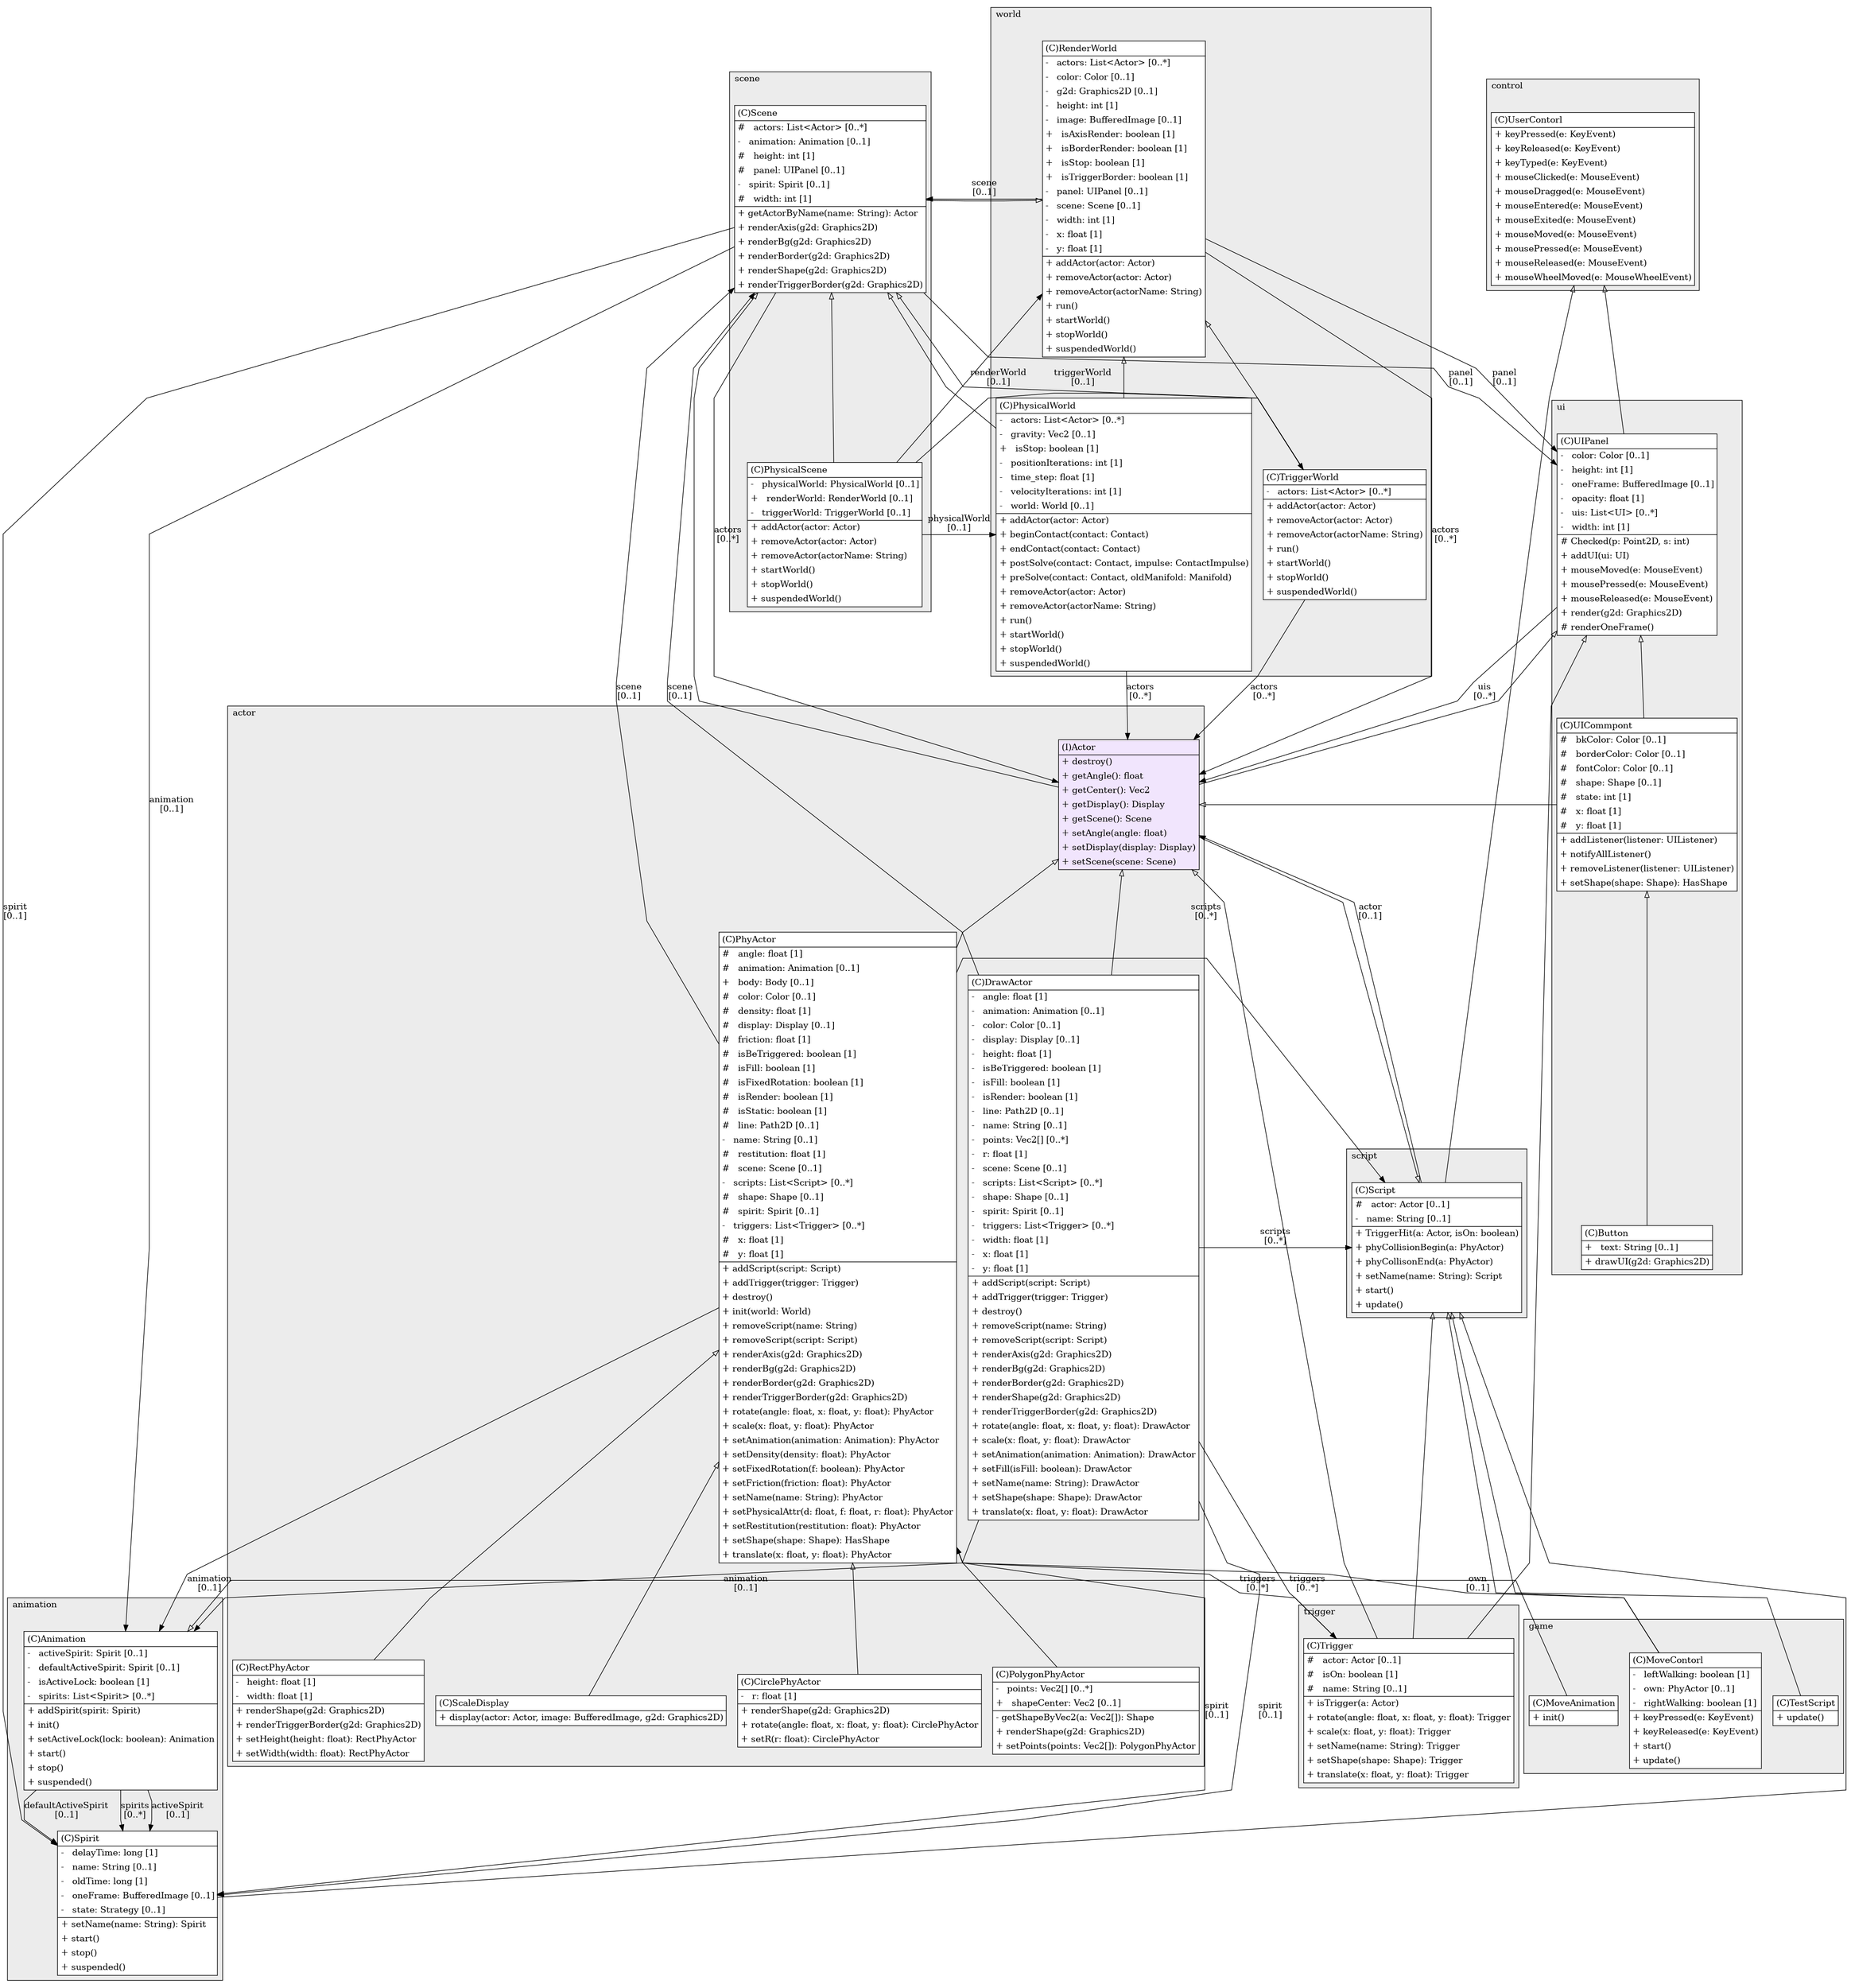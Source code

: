 @startuml

/' diagram meta data start
config=StructureConfiguration;
{
  "projectClassification": {
    "searchMode": "OpenProject", // OpenProject, AllProjects
    "includedProjects": "",
    "pathEndKeywords": "*.impl",
    "isClientPath": "",
    "isClientName": "",
    "isTestPath": "",
    "isTestName": "",
    "isMappingPath": "",
    "isMappingName": "",
    "isDataAccessPath": "",
    "isDataAccessName": "",
    "isDataStructurePath": "",
    "isDataStructureName": "",
    "isInterfaceStructuresPath": "",
    "isInterfaceStructuresName": "",
    "isEntryPointPath": "",
    "isEntryPointName": ""
  },
  "graphRestriction": {
    "classPackageExcludeFilter": "",
    "classPackageIncludeFilter": "",
    "classNameExcludeFilter": "",
    "classNameIncludeFilter": "",
    "methodNameExcludeFilter": "",
    "methodNameIncludeFilter": "",
    "removeByInheritance": "", // inheritance/annotation based filtering is done in a second step
    "removeByAnnotation": "",
    "removeByClassPackage": "", // cleanup the graph after inheritance/annotation based filtering is done
    "removeByClassName": "",
    "cutMappings": false,
    "cutEnum": true,
    "cutTests": true,
    "cutClient": true,
    "cutDataAccess": false,
    "cutInterfaceStructures": false,
    "cutDataStructures": false,
    "cutGetterAndSetter": true,
    "cutConstructors": true
  },
  "graphTraversal": {
    "forwardDepth": 6,
    "backwardDepth": 6,
    "classPackageExcludeFilter": "",
    "classPackageIncludeFilter": "",
    "classNameExcludeFilter": "",
    "classNameIncludeFilter": "",
    "methodNameExcludeFilter": "",
    "methodNameIncludeFilter": "",
    "hideMappings": false,
    "hideDataStructures": false,
    "hidePrivateMethods": true,
    "hideInterfaceCalls": true, // indirection: implementation -> interface (is hidden) -> implementation
    "onlyShowApplicationEntryPoints": false // root node is included
  },
  "details": {
    "aggregation": "GroupByClass", // ByClass, GroupByClass, None
    "showClassGenericTypes": true,
    "showMethods": true,
    "showMethodParameterNames": true,
    "showMethodParameterTypes": true,
    "showMethodReturnType": true,
    "showPackageLevels": 2,
    "showDetailedClassStructure": true
  },
  "rootClass": "actor.Actor"
}
diagram meta data end '/



digraph g {
    rankdir="TB"
    splines=polyline
    

'nodes 
subgraph cluster_1059891784 { 
   	label=trigger
	labeljust=l
	fillcolor="#ececec"
	style=filled
   
   Trigger1059891784[
	label=<<TABLE BORDER="1" CELLBORDER="0" CELLPADDING="4" CELLSPACING="0">
<TR><TD ALIGN="LEFT" >(C)Trigger</TD></TR>
<HR/>
<TR><TD ALIGN="LEFT" >#   actor: Actor [0..1]</TD></TR>
<TR><TD ALIGN="LEFT" >#   isOn: boolean [1]</TD></TR>
<TR><TD ALIGN="LEFT" >#   name: String [0..1]</TD></TR>
<HR/>
<TR><TD ALIGN="LEFT" >+ isTrigger(a: Actor)</TD></TR>
<TR><TD ALIGN="LEFT" >+ rotate(angle: float, x: float, y: float): Trigger</TD></TR>
<TR><TD ALIGN="LEFT" >+ scale(x: float, y: float): Trigger</TD></TR>
<TR><TD ALIGN="LEFT" >+ setName(name: String): Trigger</TD></TR>
<TR><TD ALIGN="LEFT" >+ setShape(shape: Shape): Trigger</TD></TR>
<TR><TD ALIGN="LEFT" >+ translate(x: float, y: float): Trigger</TD></TR>
</TABLE>>
	style=filled
	margin=0
	shape=plaintext
	fillcolor="#FFFFFF"
];
} 

subgraph cluster_109254796 { 
   	label=scene
	labeljust=l
	fillcolor="#ececec"
	style=filled
   
   PhysicalScene109254796[
	label=<<TABLE BORDER="1" CELLBORDER="0" CELLPADDING="4" CELLSPACING="0">
<TR><TD ALIGN="LEFT" >(C)PhysicalScene</TD></TR>
<HR/>
<TR><TD ALIGN="LEFT" >-   physicalWorld: PhysicalWorld [0..1]</TD></TR>
<TR><TD ALIGN="LEFT" >+   renderWorld: RenderWorld [0..1]</TD></TR>
<TR><TD ALIGN="LEFT" >-   triggerWorld: TriggerWorld [0..1]</TD></TR>
<HR/>
<TR><TD ALIGN="LEFT" >+ addActor(actor: Actor)</TD></TR>
<TR><TD ALIGN="LEFT" >+ removeActor(actor: Actor)</TD></TR>
<TR><TD ALIGN="LEFT" >+ removeActor(actorName: String)</TD></TR>
<TR><TD ALIGN="LEFT" >+ startWorld()</TD></TR>
<TR><TD ALIGN="LEFT" >+ stopWorld()</TD></TR>
<TR><TD ALIGN="LEFT" >+ suspendedWorld()</TD></TR>
</TABLE>>
	style=filled
	margin=0
	shape=plaintext
	fillcolor="#FFFFFF"
];

Scene109254796[
	label=<<TABLE BORDER="1" CELLBORDER="0" CELLPADDING="4" CELLSPACING="0">
<TR><TD ALIGN="LEFT" >(C)Scene</TD></TR>
<HR/>
<TR><TD ALIGN="LEFT" >#   actors: List&lt;Actor&gt; [0..*]</TD></TR>
<TR><TD ALIGN="LEFT" >-   animation: Animation [0..1]</TD></TR>
<TR><TD ALIGN="LEFT" >#   height: int [1]</TD></TR>
<TR><TD ALIGN="LEFT" >#   panel: UIPanel [0..1]</TD></TR>
<TR><TD ALIGN="LEFT" >-   spirit: Spirit [0..1]</TD></TR>
<TR><TD ALIGN="LEFT" >#   width: int [1]</TD></TR>
<HR/>
<TR><TD ALIGN="LEFT" >+ getActorByName(name: String): Actor</TD></TR>
<TR><TD ALIGN="LEFT" >+ renderAxis(g2d: Graphics2D)</TD></TR>
<TR><TD ALIGN="LEFT" >+ renderBg(g2d: Graphics2D)</TD></TR>
<TR><TD ALIGN="LEFT" >+ renderBorder(g2d: Graphics2D)</TD></TR>
<TR><TD ALIGN="LEFT" >+ renderShape(g2d: Graphics2D)</TD></TR>
<TR><TD ALIGN="LEFT" >+ renderTriggerBorder(g2d: Graphics2D)</TD></TR>
</TABLE>>
	style=filled
	margin=0
	shape=plaintext
	fillcolor="#FFFFFF"
];
} 

subgraph cluster_1118509956 { 
   	label=animation
	labeljust=l
	fillcolor="#ececec"
	style=filled
   
   Animation1118509956[
	label=<<TABLE BORDER="1" CELLBORDER="0" CELLPADDING="4" CELLSPACING="0">
<TR><TD ALIGN="LEFT" >(C)Animation</TD></TR>
<HR/>
<TR><TD ALIGN="LEFT" >-   activeSpirit: Spirit [0..1]</TD></TR>
<TR><TD ALIGN="LEFT" >-   defaultActiveSpirit: Spirit [0..1]</TD></TR>
<TR><TD ALIGN="LEFT" >-   isActiveLock: boolean [1]</TD></TR>
<TR><TD ALIGN="LEFT" >-   spirits: List&lt;Spirit&gt; [0..*]</TD></TR>
<HR/>
<TR><TD ALIGN="LEFT" >+ addSpirit(spirit: Spirit)</TD></TR>
<TR><TD ALIGN="LEFT" >+ init()</TD></TR>
<TR><TD ALIGN="LEFT" >+ setActiveLock(lock: boolean): Animation</TD></TR>
<TR><TD ALIGN="LEFT" >+ start()</TD></TR>
<TR><TD ALIGN="LEFT" >+ stop()</TD></TR>
<TR><TD ALIGN="LEFT" >+ suspended()</TD></TR>
</TABLE>>
	style=filled
	margin=0
	shape=plaintext
	fillcolor="#FFFFFF"
];

Spirit1118509956[
	label=<<TABLE BORDER="1" CELLBORDER="0" CELLPADDING="4" CELLSPACING="0">
<TR><TD ALIGN="LEFT" >(C)Spirit</TD></TR>
<HR/>
<TR><TD ALIGN="LEFT" >-   delayTime: long [1]</TD></TR>
<TR><TD ALIGN="LEFT" >-   name: String [0..1]</TD></TR>
<TR><TD ALIGN="LEFT" >-   oldTime: long [1]</TD></TR>
<TR><TD ALIGN="LEFT" >-   oneFrame: BufferedImage [0..1]</TD></TR>
<TR><TD ALIGN="LEFT" >-   state: Strategy [0..1]</TD></TR>
<HR/>
<TR><TD ALIGN="LEFT" >+ setName(name: String): Spirit</TD></TR>
<TR><TD ALIGN="LEFT" >+ start()</TD></TR>
<TR><TD ALIGN="LEFT" >+ stop()</TD></TR>
<TR><TD ALIGN="LEFT" >+ suspended()</TD></TR>
</TABLE>>
	style=filled
	margin=0
	shape=plaintext
	fillcolor="#FFFFFF"
];
} 

subgraph cluster_113318802 { 
   	label=world
	labeljust=l
	fillcolor="#ececec"
	style=filled
   
   PhysicalWorld113318802[
	label=<<TABLE BORDER="1" CELLBORDER="0" CELLPADDING="4" CELLSPACING="0">
<TR><TD ALIGN="LEFT" >(C)PhysicalWorld</TD></TR>
<HR/>
<TR><TD ALIGN="LEFT" >-   actors: List&lt;Actor&gt; [0..*]</TD></TR>
<TR><TD ALIGN="LEFT" >-   gravity: Vec2 [0..1]</TD></TR>
<TR><TD ALIGN="LEFT" >+   isStop: boolean [1]</TD></TR>
<TR><TD ALIGN="LEFT" >-   positionIterations: int [1]</TD></TR>
<TR><TD ALIGN="LEFT" >-   time_step: float [1]</TD></TR>
<TR><TD ALIGN="LEFT" >-   velocityIterations: int [1]</TD></TR>
<TR><TD ALIGN="LEFT" >-   world: World [0..1]</TD></TR>
<HR/>
<TR><TD ALIGN="LEFT" >+ addActor(actor: Actor)</TD></TR>
<TR><TD ALIGN="LEFT" >+ beginContact(contact: Contact)</TD></TR>
<TR><TD ALIGN="LEFT" >+ endContact(contact: Contact)</TD></TR>
<TR><TD ALIGN="LEFT" >+ postSolve(contact: Contact, impulse: ContactImpulse)</TD></TR>
<TR><TD ALIGN="LEFT" >+ preSolve(contact: Contact, oldManifold: Manifold)</TD></TR>
<TR><TD ALIGN="LEFT" >+ removeActor(actor: Actor)</TD></TR>
<TR><TD ALIGN="LEFT" >+ removeActor(actorName: String)</TD></TR>
<TR><TD ALIGN="LEFT" >+ run()</TD></TR>
<TR><TD ALIGN="LEFT" >+ startWorld()</TD></TR>
<TR><TD ALIGN="LEFT" >+ stopWorld()</TD></TR>
<TR><TD ALIGN="LEFT" >+ suspendedWorld()</TD></TR>
</TABLE>>
	style=filled
	margin=0
	shape=plaintext
	fillcolor="#FFFFFF"
];

RenderWorld113318802[
	label=<<TABLE BORDER="1" CELLBORDER="0" CELLPADDING="4" CELLSPACING="0">
<TR><TD ALIGN="LEFT" >(C)RenderWorld</TD></TR>
<HR/>
<TR><TD ALIGN="LEFT" >-   actors: List&lt;Actor&gt; [0..*]</TD></TR>
<TR><TD ALIGN="LEFT" >-   color: Color [0..1]</TD></TR>
<TR><TD ALIGN="LEFT" >-   g2d: Graphics2D [0..1]</TD></TR>
<TR><TD ALIGN="LEFT" >-   height: int [1]</TD></TR>
<TR><TD ALIGN="LEFT" >-   image: BufferedImage [0..1]</TD></TR>
<TR><TD ALIGN="LEFT" >+   isAxisRender: boolean [1]</TD></TR>
<TR><TD ALIGN="LEFT" >+   isBorderRender: boolean [1]</TD></TR>
<TR><TD ALIGN="LEFT" >+   isStop: boolean [1]</TD></TR>
<TR><TD ALIGN="LEFT" >+   isTriggerBorder: boolean [1]</TD></TR>
<TR><TD ALIGN="LEFT" >-   panel: UIPanel [0..1]</TD></TR>
<TR><TD ALIGN="LEFT" >-   scene: Scene [0..1]</TD></TR>
<TR><TD ALIGN="LEFT" >-   width: int [1]</TD></TR>
<TR><TD ALIGN="LEFT" >-   x: float [1]</TD></TR>
<TR><TD ALIGN="LEFT" >-   y: float [1]</TD></TR>
<HR/>
<TR><TD ALIGN="LEFT" >+ addActor(actor: Actor)</TD></TR>
<TR><TD ALIGN="LEFT" >+ removeActor(actor: Actor)</TD></TR>
<TR><TD ALIGN="LEFT" >+ removeActor(actorName: String)</TD></TR>
<TR><TD ALIGN="LEFT" >+ run()</TD></TR>
<TR><TD ALIGN="LEFT" >+ startWorld()</TD></TR>
<TR><TD ALIGN="LEFT" >+ stopWorld()</TD></TR>
<TR><TD ALIGN="LEFT" >+ suspendedWorld()</TD></TR>
</TABLE>>
	style=filled
	margin=0
	shape=plaintext
	fillcolor="#FFFFFF"
];

TriggerWorld113318802[
	label=<<TABLE BORDER="1" CELLBORDER="0" CELLPADDING="4" CELLSPACING="0">
<TR><TD ALIGN="LEFT" >(C)TriggerWorld</TD></TR>
<HR/>
<TR><TD ALIGN="LEFT" >-   actors: List&lt;Actor&gt; [0..*]</TD></TR>
<HR/>
<TR><TD ALIGN="LEFT" >+ addActor(actor: Actor)</TD></TR>
<TR><TD ALIGN="LEFT" >+ removeActor(actor: Actor)</TD></TR>
<TR><TD ALIGN="LEFT" >+ removeActor(actorName: String)</TD></TR>
<TR><TD ALIGN="LEFT" >+ run()</TD></TR>
<TR><TD ALIGN="LEFT" >+ startWorld()</TD></TR>
<TR><TD ALIGN="LEFT" >+ stopWorld()</TD></TR>
<TR><TD ALIGN="LEFT" >+ suspendedWorld()</TD></TR>
</TABLE>>
	style=filled
	margin=0
	shape=plaintext
	fillcolor="#FFFFFF"
];
} 

subgraph cluster_3165170 { 
   	label=game
	labeljust=l
	fillcolor="#ececec"
	style=filled
   
   MoveAnimation3165170[
	label=<<TABLE BORDER="1" CELLBORDER="0" CELLPADDING="4" CELLSPACING="0">
<TR><TD ALIGN="LEFT" >(C)MoveAnimation</TD></TR>
<HR/>
<TR><TD ALIGN="LEFT" >+ init()</TD></TR>
</TABLE>>
	style=filled
	margin=0
	shape=plaintext
	fillcolor="#FFFFFF"
];

MoveContorl3165170[
	label=<<TABLE BORDER="1" CELLBORDER="0" CELLPADDING="4" CELLSPACING="0">
<TR><TD ALIGN="LEFT" >(C)MoveContorl</TD></TR>
<HR/>
<TR><TD ALIGN="LEFT" >-   leftWalking: boolean [1]</TD></TR>
<TR><TD ALIGN="LEFT" >-   own: PhyActor [0..1]</TD></TR>
<TR><TD ALIGN="LEFT" >-   rightWalking: boolean [1]</TD></TR>
<HR/>
<TR><TD ALIGN="LEFT" >+ keyPressed(e: KeyEvent)</TD></TR>
<TR><TD ALIGN="LEFT" >+ keyReleased(e: KeyEvent)</TD></TR>
<TR><TD ALIGN="LEFT" >+ start()</TD></TR>
<TR><TD ALIGN="LEFT" >+ update()</TD></TR>
</TABLE>>
	style=filled
	margin=0
	shape=plaintext
	fillcolor="#FFFFFF"
];

TestScript3165170[
	label=<<TABLE BORDER="1" CELLBORDER="0" CELLPADDING="4" CELLSPACING="0">
<TR><TD ALIGN="LEFT" >(C)TestScript</TD></TR>
<HR/>
<TR><TD ALIGN="LEFT" >+ update()</TD></TR>
</TABLE>>
	style=filled
	margin=0
	shape=plaintext
	fillcolor="#FFFFFF"
];
} 

subgraph cluster_3732 { 
   	label=ui
	labeljust=l
	fillcolor="#ececec"
	style=filled
   
   Button3732[
	label=<<TABLE BORDER="1" CELLBORDER="0" CELLPADDING="4" CELLSPACING="0">
<TR><TD ALIGN="LEFT" >(C)Button</TD></TR>
<HR/>
<TR><TD ALIGN="LEFT" >+   text: String [0..1]</TD></TR>
<HR/>
<TR><TD ALIGN="LEFT" >+ drawUI(g2d: Graphics2D)</TD></TR>
</TABLE>>
	style=filled
	margin=0
	shape=plaintext
	fillcolor="#FFFFFF"
];

UICommpont3732[
	label=<<TABLE BORDER="1" CELLBORDER="0" CELLPADDING="4" CELLSPACING="0">
<TR><TD ALIGN="LEFT" >(C)UICommpont</TD></TR>
<HR/>
<TR><TD ALIGN="LEFT" >#   bkColor: Color [0..1]</TD></TR>
<TR><TD ALIGN="LEFT" >#   borderColor: Color [0..1]</TD></TR>
<TR><TD ALIGN="LEFT" >#   fontColor: Color [0..1]</TD></TR>
<TR><TD ALIGN="LEFT" >#   shape: Shape [0..1]</TD></TR>
<TR><TD ALIGN="LEFT" >#   state: int [1]</TD></TR>
<TR><TD ALIGN="LEFT" >#   x: float [1]</TD></TR>
<TR><TD ALIGN="LEFT" >#   y: float [1]</TD></TR>
<HR/>
<TR><TD ALIGN="LEFT" >+ addListener(listener: UIListener)</TD></TR>
<TR><TD ALIGN="LEFT" >+ notifyAllListener()</TD></TR>
<TR><TD ALIGN="LEFT" >+ removeListener(listener: UIListener)</TD></TR>
<TR><TD ALIGN="LEFT" >+ setShape(shape: Shape): HasShape</TD></TR>
</TABLE>>
	style=filled
	margin=0
	shape=plaintext
	fillcolor="#FFFFFF"
];

UIPanel3732[
	label=<<TABLE BORDER="1" CELLBORDER="0" CELLPADDING="4" CELLSPACING="0">
<TR><TD ALIGN="LEFT" >(C)UIPanel</TD></TR>
<HR/>
<TR><TD ALIGN="LEFT" >-   color: Color [0..1]</TD></TR>
<TR><TD ALIGN="LEFT" >-   height: int [1]</TD></TR>
<TR><TD ALIGN="LEFT" >-   oneFrame: BufferedImage [0..1]</TD></TR>
<TR><TD ALIGN="LEFT" >-   opacity: float [1]</TD></TR>
<TR><TD ALIGN="LEFT" >-   uis: List&lt;UI&gt; [0..*]</TD></TR>
<TR><TD ALIGN="LEFT" >-   width: int [1]</TD></TR>
<HR/>
<TR><TD ALIGN="LEFT" ># Checked(p: Point2D, s: int)</TD></TR>
<TR><TD ALIGN="LEFT" >+ addUI(ui: UI)</TD></TR>
<TR><TD ALIGN="LEFT" >+ mouseMoved(e: MouseEvent)</TD></TR>
<TR><TD ALIGN="LEFT" >+ mousePressed(e: MouseEvent)</TD></TR>
<TR><TD ALIGN="LEFT" >+ mouseReleased(e: MouseEvent)</TD></TR>
<TR><TD ALIGN="LEFT" >+ render(g2d: Graphics2D)</TD></TR>
<TR><TD ALIGN="LEFT" ># renderOneFrame()</TD></TR>
</TABLE>>
	style=filled
	margin=0
	shape=plaintext
	fillcolor="#FFFFFF"
];
} 

subgraph cluster_907685685 { 
   	label=script
	labeljust=l
	fillcolor="#ececec"
	style=filled
   
   Script907685685[
	label=<<TABLE BORDER="1" CELLBORDER="0" CELLPADDING="4" CELLSPACING="0">
<TR><TD ALIGN="LEFT" >(C)Script</TD></TR>
<HR/>
<TR><TD ALIGN="LEFT" >#   actor: Actor [0..1]</TD></TR>
<TR><TD ALIGN="LEFT" >-   name: String [0..1]</TD></TR>
<HR/>
<TR><TD ALIGN="LEFT" >+ TriggerHit(a: Actor, isOn: boolean)</TD></TR>
<TR><TD ALIGN="LEFT" >+ phyCollisionBegin(a: PhyActor)</TD></TR>
<TR><TD ALIGN="LEFT" >+ phyCollisonEnd(a: PhyActor)</TD></TR>
<TR><TD ALIGN="LEFT" >+ setName(name: String): Script</TD></TR>
<TR><TD ALIGN="LEFT" >+ start()</TD></TR>
<TR><TD ALIGN="LEFT" >+ update()</TD></TR>
</TABLE>>
	style=filled
	margin=0
	shape=plaintext
	fillcolor="#FFFFFF"
];
} 

subgraph cluster_92645877 { 
   	label=actor
	labeljust=l
	fillcolor="#ececec"
	style=filled
   
   Actor92645877[
	label=<<TABLE BORDER="1" CELLBORDER="0" CELLPADDING="4" CELLSPACING="0">
<TR><TD ALIGN="LEFT" >(I)Actor</TD></TR>
<HR/>
<TR><TD ALIGN="LEFT" >+ destroy()</TD></TR>
<TR><TD ALIGN="LEFT" >+ getAngle(): float</TD></TR>
<TR><TD ALIGN="LEFT" >+ getCenter(): Vec2</TD></TR>
<TR><TD ALIGN="LEFT" >+ getDisplay(): Display</TD></TR>
<TR><TD ALIGN="LEFT" >+ getScene(): Scene</TD></TR>
<TR><TD ALIGN="LEFT" >+ setAngle(angle: float)</TD></TR>
<TR><TD ALIGN="LEFT" >+ setDisplay(display: Display)</TD></TR>
<TR><TD ALIGN="LEFT" >+ setScene(scene: Scene)</TD></TR>
</TABLE>>
	style=filled
	margin=0
	shape=plaintext
	fillcolor="#F1E5FD"
];

CirclePhyActor92645877[
	label=<<TABLE BORDER="1" CELLBORDER="0" CELLPADDING="4" CELLSPACING="0">
<TR><TD ALIGN="LEFT" >(C)CirclePhyActor</TD></TR>
<HR/>
<TR><TD ALIGN="LEFT" >-   r: float [1]</TD></TR>
<HR/>
<TR><TD ALIGN="LEFT" >+ renderShape(g2d: Graphics2D)</TD></TR>
<TR><TD ALIGN="LEFT" >+ rotate(angle: float, x: float, y: float): CirclePhyActor</TD></TR>
<TR><TD ALIGN="LEFT" >+ setR(r: float): CirclePhyActor</TD></TR>
</TABLE>>
	style=filled
	margin=0
	shape=plaintext
	fillcolor="#FFFFFF"
];

DrawActor92645877[
	label=<<TABLE BORDER="1" CELLBORDER="0" CELLPADDING="4" CELLSPACING="0">
<TR><TD ALIGN="LEFT" >(C)DrawActor</TD></TR>
<HR/>
<TR><TD ALIGN="LEFT" >-   angle: float [1]</TD></TR>
<TR><TD ALIGN="LEFT" >-   animation: Animation [0..1]</TD></TR>
<TR><TD ALIGN="LEFT" >-   color: Color [0..1]</TD></TR>
<TR><TD ALIGN="LEFT" >-   display: Display [0..1]</TD></TR>
<TR><TD ALIGN="LEFT" >-   height: float [1]</TD></TR>
<TR><TD ALIGN="LEFT" >-   isBeTriggered: boolean [1]</TD></TR>
<TR><TD ALIGN="LEFT" >-   isFill: boolean [1]</TD></TR>
<TR><TD ALIGN="LEFT" >-   isRender: boolean [1]</TD></TR>
<TR><TD ALIGN="LEFT" >-   line: Path2D [0..1]</TD></TR>
<TR><TD ALIGN="LEFT" >-   name: String [0..1]</TD></TR>
<TR><TD ALIGN="LEFT" >-   points: Vec2[] [0..*]</TD></TR>
<TR><TD ALIGN="LEFT" >-   r: float [1]</TD></TR>
<TR><TD ALIGN="LEFT" >-   scene: Scene [0..1]</TD></TR>
<TR><TD ALIGN="LEFT" >-   scripts: List&lt;Script&gt; [0..*]</TD></TR>
<TR><TD ALIGN="LEFT" >-   shape: Shape [0..1]</TD></TR>
<TR><TD ALIGN="LEFT" >-   spirit: Spirit [0..1]</TD></TR>
<TR><TD ALIGN="LEFT" >-   triggers: List&lt;Trigger&gt; [0..*]</TD></TR>
<TR><TD ALIGN="LEFT" >-   width: float [1]</TD></TR>
<TR><TD ALIGN="LEFT" >-   x: float [1]</TD></TR>
<TR><TD ALIGN="LEFT" >-   y: float [1]</TD></TR>
<HR/>
<TR><TD ALIGN="LEFT" >+ addScript(script: Script)</TD></TR>
<TR><TD ALIGN="LEFT" >+ addTrigger(trigger: Trigger)</TD></TR>
<TR><TD ALIGN="LEFT" >+ destroy()</TD></TR>
<TR><TD ALIGN="LEFT" >+ removeScript(name: String)</TD></TR>
<TR><TD ALIGN="LEFT" >+ removeScript(script: Script)</TD></TR>
<TR><TD ALIGN="LEFT" >+ renderAxis(g2d: Graphics2D)</TD></TR>
<TR><TD ALIGN="LEFT" >+ renderBg(g2d: Graphics2D)</TD></TR>
<TR><TD ALIGN="LEFT" >+ renderBorder(g2d: Graphics2D)</TD></TR>
<TR><TD ALIGN="LEFT" >+ renderShape(g2d: Graphics2D)</TD></TR>
<TR><TD ALIGN="LEFT" >+ renderTriggerBorder(g2d: Graphics2D)</TD></TR>
<TR><TD ALIGN="LEFT" >+ rotate(angle: float, x: float, y: float): DrawActor</TD></TR>
<TR><TD ALIGN="LEFT" >+ scale(x: float, y: float): DrawActor</TD></TR>
<TR><TD ALIGN="LEFT" >+ setAnimation(animation: Animation): DrawActor</TD></TR>
<TR><TD ALIGN="LEFT" >+ setFill(isFill: boolean): DrawActor</TD></TR>
<TR><TD ALIGN="LEFT" >+ setName(name: String): DrawActor</TD></TR>
<TR><TD ALIGN="LEFT" >+ setShape(shape: Shape): DrawActor</TD></TR>
<TR><TD ALIGN="LEFT" >+ translate(x: float, y: float): DrawActor</TD></TR>
</TABLE>>
	style=filled
	margin=0
	shape=plaintext
	fillcolor="#FFFFFF"
];

PhyActor92645877[
	label=<<TABLE BORDER="1" CELLBORDER="0" CELLPADDING="4" CELLSPACING="0">
<TR><TD ALIGN="LEFT" >(C)PhyActor</TD></TR>
<HR/>
<TR><TD ALIGN="LEFT" >#   angle: float [1]</TD></TR>
<TR><TD ALIGN="LEFT" >#   animation: Animation [0..1]</TD></TR>
<TR><TD ALIGN="LEFT" >+   body: Body [0..1]</TD></TR>
<TR><TD ALIGN="LEFT" >#   color: Color [0..1]</TD></TR>
<TR><TD ALIGN="LEFT" >#   density: float [1]</TD></TR>
<TR><TD ALIGN="LEFT" >#   display: Display [0..1]</TD></TR>
<TR><TD ALIGN="LEFT" >#   friction: float [1]</TD></TR>
<TR><TD ALIGN="LEFT" >#   isBeTriggered: boolean [1]</TD></TR>
<TR><TD ALIGN="LEFT" >#   isFill: boolean [1]</TD></TR>
<TR><TD ALIGN="LEFT" >#   isFixedRotation: boolean [1]</TD></TR>
<TR><TD ALIGN="LEFT" >#   isRender: boolean [1]</TD></TR>
<TR><TD ALIGN="LEFT" >#   isStatic: boolean [1]</TD></TR>
<TR><TD ALIGN="LEFT" >#   line: Path2D [0..1]</TD></TR>
<TR><TD ALIGN="LEFT" >-   name: String [0..1]</TD></TR>
<TR><TD ALIGN="LEFT" >#   restitution: float [1]</TD></TR>
<TR><TD ALIGN="LEFT" >#   scene: Scene [0..1]</TD></TR>
<TR><TD ALIGN="LEFT" >-   scripts: List&lt;Script&gt; [0..*]</TD></TR>
<TR><TD ALIGN="LEFT" >#   shape: Shape [0..1]</TD></TR>
<TR><TD ALIGN="LEFT" >#   spirit: Spirit [0..1]</TD></TR>
<TR><TD ALIGN="LEFT" >-   triggers: List&lt;Trigger&gt; [0..*]</TD></TR>
<TR><TD ALIGN="LEFT" >#   x: float [1]</TD></TR>
<TR><TD ALIGN="LEFT" >#   y: float [1]</TD></TR>
<HR/>
<TR><TD ALIGN="LEFT" >+ addScript(script: Script)</TD></TR>
<TR><TD ALIGN="LEFT" >+ addTrigger(trigger: Trigger)</TD></TR>
<TR><TD ALIGN="LEFT" >+ destroy()</TD></TR>
<TR><TD ALIGN="LEFT" >+ init(world: World)</TD></TR>
<TR><TD ALIGN="LEFT" >+ removeScript(name: String)</TD></TR>
<TR><TD ALIGN="LEFT" >+ removeScript(script: Script)</TD></TR>
<TR><TD ALIGN="LEFT" >+ renderAxis(g2d: Graphics2D)</TD></TR>
<TR><TD ALIGN="LEFT" >+ renderBg(g2d: Graphics2D)</TD></TR>
<TR><TD ALIGN="LEFT" >+ renderBorder(g2d: Graphics2D)</TD></TR>
<TR><TD ALIGN="LEFT" >+ renderTriggerBorder(g2d: Graphics2D)</TD></TR>
<TR><TD ALIGN="LEFT" >+ rotate(angle: float, x: float, y: float): PhyActor</TD></TR>
<TR><TD ALIGN="LEFT" >+ scale(x: float, y: float): PhyActor</TD></TR>
<TR><TD ALIGN="LEFT" >+ setAnimation(animation: Animation): PhyActor</TD></TR>
<TR><TD ALIGN="LEFT" >+ setDensity(density: float): PhyActor</TD></TR>
<TR><TD ALIGN="LEFT" >+ setFixedRotation(f: boolean): PhyActor</TD></TR>
<TR><TD ALIGN="LEFT" >+ setFriction(friction: float): PhyActor</TD></TR>
<TR><TD ALIGN="LEFT" >+ setName(name: String): PhyActor</TD></TR>
<TR><TD ALIGN="LEFT" >+ setPhysicalAttr(d: float, f: float, r: float): PhyActor</TD></TR>
<TR><TD ALIGN="LEFT" >+ setRestitution(restitution: float): PhyActor</TD></TR>
<TR><TD ALIGN="LEFT" >+ setShape(shape: Shape): HasShape</TD></TR>
<TR><TD ALIGN="LEFT" >+ translate(x: float, y: float): PhyActor</TD></TR>
</TABLE>>
	style=filled
	margin=0
	shape=plaintext
	fillcolor="#FFFFFF"
];

PolygonPhyActor92645877[
	label=<<TABLE BORDER="1" CELLBORDER="0" CELLPADDING="4" CELLSPACING="0">
<TR><TD ALIGN="LEFT" >(C)PolygonPhyActor</TD></TR>
<HR/>
<TR><TD ALIGN="LEFT" >-   points: Vec2[] [0..*]</TD></TR>
<TR><TD ALIGN="LEFT" >+   shapeCenter: Vec2 [0..1]</TD></TR>
<HR/>
<TR><TD ALIGN="LEFT" >- getShapeByVec2(a: Vec2[]): Shape</TD></TR>
<TR><TD ALIGN="LEFT" >+ renderShape(g2d: Graphics2D)</TD></TR>
<TR><TD ALIGN="LEFT" >+ setPoints(points: Vec2[]): PolygonPhyActor</TD></TR>
</TABLE>>
	style=filled
	margin=0
	shape=plaintext
	fillcolor="#FFFFFF"
];

RectPhyActor92645877[
	label=<<TABLE BORDER="1" CELLBORDER="0" CELLPADDING="4" CELLSPACING="0">
<TR><TD ALIGN="LEFT" >(C)RectPhyActor</TD></TR>
<HR/>
<TR><TD ALIGN="LEFT" >-   height: float [1]</TD></TR>
<TR><TD ALIGN="LEFT" >-   width: float [1]</TD></TR>
<HR/>
<TR><TD ALIGN="LEFT" >+ renderShape(g2d: Graphics2D)</TD></TR>
<TR><TD ALIGN="LEFT" >+ renderTriggerBorder(g2d: Graphics2D)</TD></TR>
<TR><TD ALIGN="LEFT" >+ setHeight(height: float): RectPhyActor</TD></TR>
<TR><TD ALIGN="LEFT" >+ setWidth(width: float): RectPhyActor</TD></TR>
</TABLE>>
	style=filled
	margin=0
	shape=plaintext
	fillcolor="#FFFFFF"
];

ScaleDisplay92645877[
	label=<<TABLE BORDER="1" CELLBORDER="0" CELLPADDING="4" CELLSPACING="0">
<TR><TD ALIGN="LEFT" >(C)ScaleDisplay</TD></TR>
<HR/>
<TR><TD ALIGN="LEFT" >+ display(actor: Actor, image: BufferedImage, g2d: Graphics2D)</TD></TR>
</TABLE>>
	style=filled
	margin=0
	shape=plaintext
	fillcolor="#FFFFFF"
];
} 

subgraph cluster_951543133 { 
   	label=control
	labeljust=l
	fillcolor="#ececec"
	style=filled
   
   UserContorl951543133[
	label=<<TABLE BORDER="1" CELLBORDER="0" CELLPADDING="4" CELLSPACING="0">
<TR><TD ALIGN="LEFT" >(C)UserContorl</TD></TR>
<HR/>
<TR><TD ALIGN="LEFT" >+ keyPressed(e: KeyEvent)</TD></TR>
<TR><TD ALIGN="LEFT" >+ keyReleased(e: KeyEvent)</TD></TR>
<TR><TD ALIGN="LEFT" >+ keyTyped(e: KeyEvent)</TD></TR>
<TR><TD ALIGN="LEFT" >+ mouseClicked(e: MouseEvent)</TD></TR>
<TR><TD ALIGN="LEFT" >+ mouseDragged(e: MouseEvent)</TD></TR>
<TR><TD ALIGN="LEFT" >+ mouseEntered(e: MouseEvent)</TD></TR>
<TR><TD ALIGN="LEFT" >+ mouseExited(e: MouseEvent)</TD></TR>
<TR><TD ALIGN="LEFT" >+ mouseMoved(e: MouseEvent)</TD></TR>
<TR><TD ALIGN="LEFT" >+ mousePressed(e: MouseEvent)</TD></TR>
<TR><TD ALIGN="LEFT" >+ mouseReleased(e: MouseEvent)</TD></TR>
<TR><TD ALIGN="LEFT" >+ mouseWheelMoved(e: MouseWheelEvent)</TD></TR>
</TABLE>>
	style=filled
	margin=0
	shape=plaintext
	fillcolor="#FFFFFF"
];
} 

'edges    
Actor92645877 -> DrawActor92645877[arrowhead=none, arrowtail=empty, dir=both];
Actor92645877 -> PhyActor92645877[arrowhead=none, arrowtail=empty, dir=both];
Actor92645877 -> Trigger1059891784[arrowhead=none, arrowtail=empty, dir=both];
Actor92645877 -> UICommpont3732[arrowhead=none, arrowtail=empty, dir=both];
Animation1118509956 -> MoveAnimation3165170[arrowhead=none, arrowtail=empty, dir=both];
Animation1118509956 -> Spirit1118509956[label="activeSpirit
[0..1]"];
Animation1118509956 -> Spirit1118509956[label="defaultActiveSpirit
[0..1]"];
Animation1118509956 -> Spirit1118509956[label="spirits
[0..*]"];
DrawActor92645877 -> Animation1118509956[label="animation
[0..1]"];
DrawActor92645877 -> Scene109254796[label="scene
[0..1]"];
DrawActor92645877 -> Script907685685[label="scripts
[0..*]"];
DrawActor92645877 -> Spirit1118509956[label="spirit
[0..1]"];
DrawActor92645877 -> Trigger1059891784[label="triggers
[0..*]"];
MoveContorl3165170 -> PhyActor92645877[label="own
[0..1]"];
PhyActor92645877 -> Animation1118509956[label="animation
[0..1]"];
PhyActor92645877 -> CirclePhyActor92645877[arrowhead=none, arrowtail=empty, dir=both];
PhyActor92645877 -> PolygonPhyActor92645877[arrowhead=none, arrowtail=empty, dir=both];
PhyActor92645877 -> RectPhyActor92645877[arrowhead=none, arrowtail=empty, dir=both];
PhyActor92645877 -> ScaleDisplay92645877[arrowhead=none, arrowtail=empty, dir=both];
PhyActor92645877 -> Scene109254796[label="scene
[0..1]"];
PhyActor92645877 -> Script907685685[label="scripts
[0..*]"];
PhyActor92645877 -> Spirit1118509956[label="spirit
[0..1]"];
PhyActor92645877 -> Trigger1059891784[label="triggers
[0..*]"];
PhysicalScene109254796 -> PhysicalWorld113318802[label="physicalWorld
[0..1]"];
PhysicalScene109254796 -> RenderWorld113318802[label="renderWorld
[0..1]"];
PhysicalScene109254796 -> TriggerWorld113318802[label="triggerWorld
[0..1]"];
PhysicalWorld113318802 -> Actor92645877[label="actors
[0..*]"];
RenderWorld113318802 -> Actor92645877[label="actors
[0..*]"];
RenderWorld113318802 -> PhysicalWorld113318802[arrowhead=none, arrowtail=empty, dir=both];
RenderWorld113318802 -> Scene109254796[arrowhead=none, arrowtail=empty, dir=both];
RenderWorld113318802 -> Scene109254796[label="scene
[0..1]"];
RenderWorld113318802 -> TriggerWorld113318802[arrowhead=none, arrowtail=empty, dir=both];
RenderWorld113318802 -> UIPanel3732[label="panel
[0..1]"];
Scene109254796 -> Actor92645877[arrowhead=none, arrowtail=empty, dir=both];
Scene109254796 -> Actor92645877[label="actors
[0..*]"];
Scene109254796 -> Animation1118509956[label="animation
[0..1]"];
Scene109254796 -> PhysicalScene109254796[arrowhead=none, arrowtail=empty, dir=both];
Scene109254796 -> PhysicalWorld113318802[arrowhead=none, arrowtail=empty, dir=both];
Scene109254796 -> RenderWorld113318802[arrowhead=none, arrowtail=empty, dir=both];
Scene109254796 -> Spirit1118509956[label="spirit
[0..1]"];
Scene109254796 -> TriggerWorld113318802[arrowhead=none, arrowtail=empty, dir=both];
Scene109254796 -> UIPanel3732[label="panel
[0..1]"];
Script907685685 -> Actor92645877[arrowhead=none, arrowtail=empty, dir=both];
Script907685685 -> Actor92645877[label="actor
[0..1]"];
Script907685685 -> MoveContorl3165170[arrowhead=none, arrowtail=empty, dir=both];
Script907685685 -> Spirit1118509956[arrowhead=none, arrowtail=empty, dir=both];
Script907685685 -> TestScript3165170[arrowhead=none, arrowtail=empty, dir=both];
Script907685685 -> Trigger1059891784[arrowhead=none, arrowtail=empty, dir=both];
TriggerWorld113318802 -> Actor92645877[label="actors
[0..*]"];
UICommpont3732 -> Button3732[arrowhead=none, arrowtail=empty, dir=both];
UIPanel3732 -> Actor92645877[arrowhead=none, arrowtail=empty, dir=both];
UIPanel3732 -> Actor92645877[label="uis
[0..*]"];
UIPanel3732 -> Trigger1059891784[arrowhead=none, arrowtail=empty, dir=both];
UIPanel3732 -> UICommpont3732[arrowhead=none, arrowtail=empty, dir=both];
UserContorl951543133 -> Script907685685[arrowhead=none, arrowtail=empty, dir=both];
UserContorl951543133 -> UIPanel3732[arrowhead=none, arrowtail=empty, dir=both];
    
}
@enduml